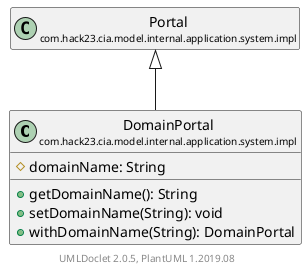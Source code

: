 @startuml
    set namespaceSeparator none
    hide empty fields
    hide empty methods

    class "<size:14>DomainPortal\n<size:10>com.hack23.cia.model.internal.application.system.impl" as com.hack23.cia.model.internal.application.system.impl.DomainPortal [[DomainPortal.html]] {
        #domainName: String
        +getDomainName(): String
        +setDomainName(String): void
        +withDomainName(String): DomainPortal
    }

    class "<size:14>Portal\n<size:10>com.hack23.cia.model.internal.application.system.impl" as com.hack23.cia.model.internal.application.system.impl.Portal [[Portal.html]]

    com.hack23.cia.model.internal.application.system.impl.Portal <|-- com.hack23.cia.model.internal.application.system.impl.DomainPortal

    center footer UMLDoclet 2.0.5, PlantUML 1.2019.08
@enduml
